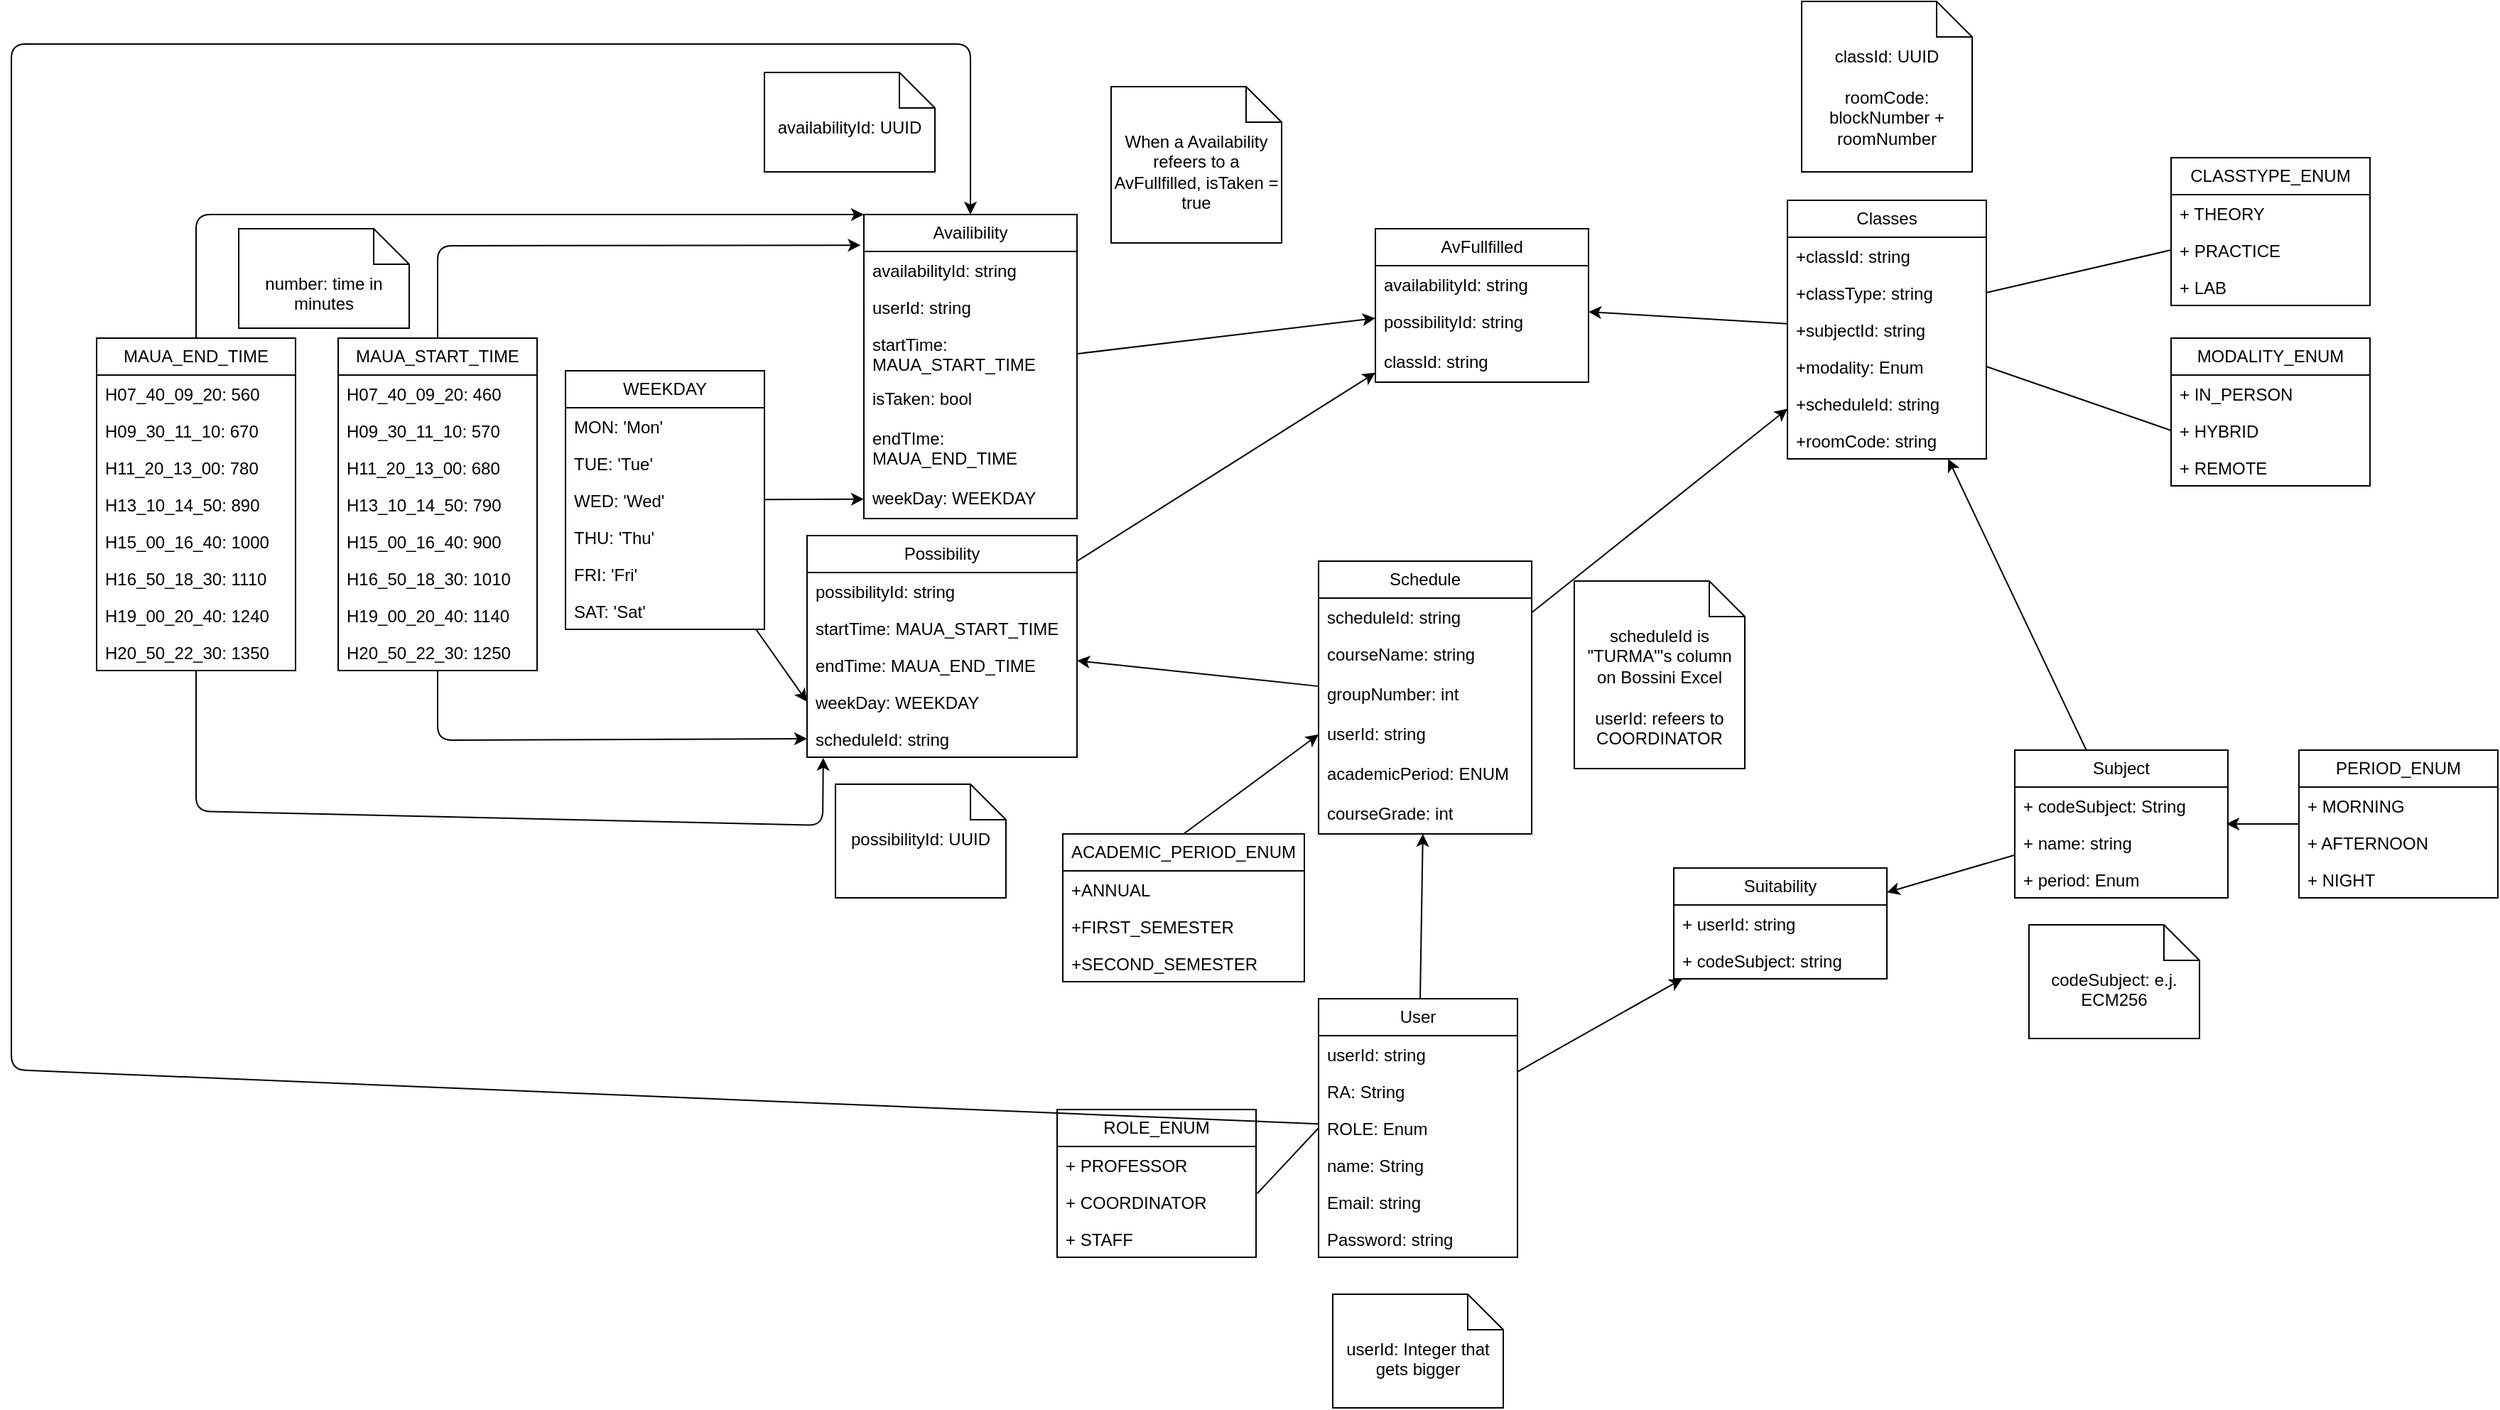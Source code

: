 <mxfile>
    <diagram name="Página-1" id="IHzaLdeOFtBkrN-kL38t">
        <mxGraphModel dx="1888" dy="1139" grid="1" gridSize="10" guides="1" tooltips="1" connect="1" arrows="1" fold="1" page="1" pageScale="1" pageWidth="827" pageHeight="1169" math="0" shadow="0">
            <root>
                <mxCell id="0"/>
                <mxCell id="1" parent="0"/>
                <mxCell id="19" style="edgeStyle=none;html=1;" parent="1" source="LT8aUoQQXbuHR3QGhIIL-1" target="QKernIM4GBBUuiEV-H7C-9" edge="1">
                    <mxGeometry relative="1" as="geometry">
                        <Array as="points">
                            <mxPoint x="-110" y="882"/>
                            <mxPoint x="-110" y="160"/>
                            <mxPoint x="565" y="160"/>
                        </Array>
                        <mxPoint x="580" y="150" as="targetPoint"/>
                    </mxGeometry>
                </mxCell>
                <mxCell id="51" style="edgeStyle=none;html=1;" parent="1" source="LT8aUoQQXbuHR3QGhIIL-1" target="23" edge="1">
                    <mxGeometry relative="1" as="geometry">
                        <mxPoint x="880" y="540" as="targetPoint"/>
                    </mxGeometry>
                </mxCell>
                <mxCell id="60" style="edgeStyle=none;html=1;endArrow=classic;endFill=1;" parent="1" source="LT8aUoQQXbuHR3QGhIIL-1" target="56" edge="1">
                    <mxGeometry relative="1" as="geometry"/>
                </mxCell>
                <mxCell id="LT8aUoQQXbuHR3QGhIIL-1" value="User" style="swimlane;fontStyle=0;childLayout=stackLayout;horizontal=1;startSize=26;fillColor=none;horizontalStack=0;resizeParent=1;resizeParentMax=0;resizeLast=0;collapsible=1;marginBottom=0;whiteSpace=wrap;html=1;" parent="1" vertex="1">
                    <mxGeometry x="810" y="832" width="140" height="182" as="geometry"/>
                </mxCell>
                <mxCell id="LT8aUoQQXbuHR3QGhIIL-3" value="userId: string" style="text;strokeColor=none;fillColor=none;align=left;verticalAlign=top;spacingLeft=4;spacingRight=4;overflow=hidden;rotatable=0;points=[[0,0.5],[1,0.5]];portConstraint=eastwest;whiteSpace=wrap;html=1;" parent="LT8aUoQQXbuHR3QGhIIL-1" vertex="1">
                    <mxGeometry y="26" width="140" height="26" as="geometry"/>
                </mxCell>
                <mxCell id="LT8aUoQQXbuHR3QGhIIL-4" value="RA: String" style="text;strokeColor=none;fillColor=none;align=left;verticalAlign=top;spacingLeft=4;spacingRight=4;overflow=hidden;rotatable=0;points=[[0,0.5],[1,0.5]];portConstraint=eastwest;whiteSpace=wrap;html=1;" parent="LT8aUoQQXbuHR3QGhIIL-1" vertex="1">
                    <mxGeometry y="52" width="140" height="26" as="geometry"/>
                </mxCell>
                <mxCell id="LT8aUoQQXbuHR3QGhIIL-25" value="ROLE: Enum" style="text;strokeColor=none;fillColor=none;align=left;verticalAlign=top;spacingLeft=4;spacingRight=4;overflow=hidden;rotatable=0;points=[[0,0.5],[1,0.5]];portConstraint=eastwest;whiteSpace=wrap;html=1;" parent="LT8aUoQQXbuHR3QGhIIL-1" vertex="1">
                    <mxGeometry y="78" width="140" height="26" as="geometry"/>
                </mxCell>
                <mxCell id="LT8aUoQQXbuHR3QGhIIL-37" value="name: String" style="text;strokeColor=none;fillColor=none;align=left;verticalAlign=top;spacingLeft=4;spacingRight=4;overflow=hidden;rotatable=0;points=[[0,0.5],[1,0.5]];portConstraint=eastwest;whiteSpace=wrap;html=1;" parent="LT8aUoQQXbuHR3QGhIIL-1" vertex="1">
                    <mxGeometry y="104" width="140" height="26" as="geometry"/>
                </mxCell>
                <mxCell id="LT8aUoQQXbuHR3QGhIIL-38" value="Email: string" style="text;strokeColor=none;fillColor=none;align=left;verticalAlign=top;spacingLeft=4;spacingRight=4;overflow=hidden;rotatable=0;points=[[0,0.5],[1,0.5]];portConstraint=eastwest;whiteSpace=wrap;html=1;" parent="LT8aUoQQXbuHR3QGhIIL-1" vertex="1">
                    <mxGeometry y="130" width="140" height="26" as="geometry"/>
                </mxCell>
                <mxCell id="LT8aUoQQXbuHR3QGhIIL-44" value="Password: string" style="text;strokeColor=none;fillColor=none;align=left;verticalAlign=top;spacingLeft=4;spacingRight=4;overflow=hidden;rotatable=0;points=[[0,0.5],[1,0.5]];portConstraint=eastwest;whiteSpace=wrap;html=1;" parent="LT8aUoQQXbuHR3QGhIIL-1" vertex="1">
                    <mxGeometry y="156" width="140" height="26" as="geometry"/>
                </mxCell>
                <mxCell id="55" style="edgeStyle=none;html=1;" parent="1" source="LT8aUoQQXbuHR3QGhIIL-17" target="LT8aUoQQXbuHR3QGhIIL-21" edge="1">
                    <mxGeometry relative="1" as="geometry"/>
                </mxCell>
                <mxCell id="LT8aUoQQXbuHR3QGhIIL-17" value="Subject" style="swimlane;fontStyle=0;childLayout=stackLayout;horizontal=1;startSize=26;fillColor=none;horizontalStack=0;resizeParent=1;resizeParentMax=0;resizeLast=0;collapsible=1;marginBottom=0;whiteSpace=wrap;html=1;" parent="1" vertex="1">
                    <mxGeometry x="1300" y="657" width="150" height="104" as="geometry"/>
                </mxCell>
                <mxCell id="LT8aUoQQXbuHR3QGhIIL-18" value="+ codeSubject: String" style="text;strokeColor=none;fillColor=none;align=left;verticalAlign=top;spacingLeft=4;spacingRight=4;overflow=hidden;rotatable=0;points=[[0,0.5],[1,0.5]];portConstraint=eastwest;whiteSpace=wrap;html=1;" parent="LT8aUoQQXbuHR3QGhIIL-17" vertex="1">
                    <mxGeometry y="26" width="150" height="26" as="geometry"/>
                </mxCell>
                <mxCell id="LT8aUoQQXbuHR3QGhIIL-19" value="+ name: string" style="text;strokeColor=none;fillColor=none;align=left;verticalAlign=top;spacingLeft=4;spacingRight=4;overflow=hidden;rotatable=0;points=[[0,0.5],[1,0.5]];portConstraint=eastwest;whiteSpace=wrap;html=1;" parent="LT8aUoQQXbuHR3QGhIIL-17" vertex="1">
                    <mxGeometry y="52" width="150" height="26" as="geometry"/>
                </mxCell>
                <mxCell id="7WcmVRJW85BS8sAUSwsT-3" value="+ period: Enum" style="text;strokeColor=none;fillColor=none;align=left;verticalAlign=top;spacingLeft=4;spacingRight=4;overflow=hidden;rotatable=0;points=[[0,0.5],[1,0.5]];portConstraint=eastwest;whiteSpace=wrap;html=1;" parent="LT8aUoQQXbuHR3QGhIIL-17" vertex="1">
                    <mxGeometry y="78" width="150" height="26" as="geometry"/>
                </mxCell>
                <mxCell id="46" style="edgeStyle=none;html=1;" parent="1" source="LT8aUoQQXbuHR3QGhIIL-21" target="34" edge="1">
                    <mxGeometry relative="1" as="geometry"/>
                </mxCell>
                <mxCell id="LT8aUoQQXbuHR3QGhIIL-21" value="Classes" style="swimlane;fontStyle=0;childLayout=stackLayout;horizontal=1;startSize=26;fillColor=none;horizontalStack=0;resizeParent=1;resizeParentMax=0;resizeLast=0;collapsible=1;marginBottom=0;whiteSpace=wrap;html=1;" parent="1" vertex="1">
                    <mxGeometry x="1140" y="270" width="140" height="182" as="geometry"/>
                </mxCell>
                <mxCell id="LT8aUoQQXbuHR3QGhIIL-22" value="+classId: string" style="text;strokeColor=none;fillColor=none;align=left;verticalAlign=top;spacingLeft=4;spacingRight=4;overflow=hidden;rotatable=0;points=[[0,0.5],[1,0.5]];portConstraint=eastwest;whiteSpace=wrap;html=1;" parent="LT8aUoQQXbuHR3QGhIIL-21" vertex="1">
                    <mxGeometry y="26" width="140" height="26" as="geometry"/>
                </mxCell>
                <mxCell id="LT8aUoQQXbuHR3QGhIIL-23" value="+classType: string" style="text;strokeColor=none;fillColor=none;align=left;verticalAlign=top;spacingLeft=4;spacingRight=4;overflow=hidden;rotatable=0;points=[[0,0.5],[1,0.5]];portConstraint=eastwest;whiteSpace=wrap;html=1;" parent="LT8aUoQQXbuHR3QGhIIL-21" vertex="1">
                    <mxGeometry y="52" width="140" height="26" as="geometry"/>
                </mxCell>
                <mxCell id="2" value="+subjectId: string" style="text;strokeColor=none;fillColor=none;align=left;verticalAlign=top;spacingLeft=4;spacingRight=4;overflow=hidden;rotatable=0;points=[[0,0.5],[1,0.5]];portConstraint=eastwest;whiteSpace=wrap;html=1;" parent="LT8aUoQQXbuHR3QGhIIL-21" vertex="1">
                    <mxGeometry y="78" width="140" height="26" as="geometry"/>
                </mxCell>
                <mxCell id="3" value="+modality: Enum" style="text;strokeColor=none;fillColor=none;align=left;verticalAlign=top;spacingLeft=4;spacingRight=4;overflow=hidden;rotatable=0;points=[[0,0.5],[1,0.5]];portConstraint=eastwest;whiteSpace=wrap;html=1;" parent="LT8aUoQQXbuHR3QGhIIL-21" vertex="1">
                    <mxGeometry y="104" width="140" height="26" as="geometry"/>
                </mxCell>
                <mxCell id="29" value="+scheduleId: string" style="text;strokeColor=none;fillColor=none;align=left;verticalAlign=top;spacingLeft=4;spacingRight=4;overflow=hidden;rotatable=0;points=[[0,0.5],[1,0.5]];portConstraint=eastwest;whiteSpace=wrap;html=1;" parent="LT8aUoQQXbuHR3QGhIIL-21" vertex="1">
                    <mxGeometry y="130" width="140" height="26" as="geometry"/>
                </mxCell>
                <mxCell id="62" value="+roomCode: string" style="text;strokeColor=none;fillColor=none;align=left;verticalAlign=top;spacingLeft=4;spacingRight=4;overflow=hidden;rotatable=0;points=[[0,0.5],[1,0.5]];portConstraint=eastwest;whiteSpace=wrap;html=1;" parent="LT8aUoQQXbuHR3QGhIIL-21" vertex="1">
                    <mxGeometry y="156" width="140" height="26" as="geometry"/>
                </mxCell>
                <mxCell id="LT8aUoQQXbuHR3QGhIIL-32" value="ROLE_ENUM" style="swimlane;fontStyle=0;childLayout=stackLayout;horizontal=1;startSize=26;fillColor=none;horizontalStack=0;resizeParent=1;resizeParentMax=0;resizeLast=0;collapsible=1;marginBottom=0;whiteSpace=wrap;html=1;" parent="1" vertex="1">
                    <mxGeometry x="626" y="910" width="140" height="104" as="geometry"/>
                </mxCell>
                <mxCell id="LT8aUoQQXbuHR3QGhIIL-33" value="+ PROFESSOR" style="text;strokeColor=none;fillColor=none;align=left;verticalAlign=top;spacingLeft=4;spacingRight=4;overflow=hidden;rotatable=0;points=[[0,0.5],[1,0.5]];portConstraint=eastwest;whiteSpace=wrap;html=1;" parent="LT8aUoQQXbuHR3QGhIIL-32" vertex="1">
                    <mxGeometry y="26" width="140" height="26" as="geometry"/>
                </mxCell>
                <mxCell id="LT8aUoQQXbuHR3QGhIIL-34" value="+ COORDINATOR" style="text;strokeColor=none;fillColor=none;align=left;verticalAlign=top;spacingLeft=4;spacingRight=4;overflow=hidden;rotatable=0;points=[[0,0.5],[1,0.5]];portConstraint=eastwest;whiteSpace=wrap;html=1;" parent="LT8aUoQQXbuHR3QGhIIL-32" vertex="1">
                    <mxGeometry y="52" width="140" height="26" as="geometry"/>
                </mxCell>
                <mxCell id="LT8aUoQQXbuHR3QGhIIL-35" value="+ STAFF" style="text;strokeColor=none;fillColor=none;align=left;verticalAlign=top;spacingLeft=4;spacingRight=4;overflow=hidden;rotatable=0;points=[[0,0.5],[1,0.5]];portConstraint=eastwest;whiteSpace=wrap;html=1;" parent="LT8aUoQQXbuHR3QGhIIL-32" vertex="1">
                    <mxGeometry y="78" width="140" height="26" as="geometry"/>
                </mxCell>
                <mxCell id="41" style="edgeStyle=none;html=1;" parent="1" source="QKernIM4GBBUuiEV-H7C-9" target="34" edge="1">
                    <mxGeometry relative="1" as="geometry"/>
                </mxCell>
                <mxCell id="QKernIM4GBBUuiEV-H7C-9" value="Availibility" style="swimlane;fontStyle=0;childLayout=stackLayout;horizontal=1;startSize=26;fillColor=none;horizontalStack=0;resizeParent=1;resizeParentMax=0;resizeLast=0;collapsible=1;marginBottom=0;whiteSpace=wrap;html=1;" parent="1" vertex="1">
                    <mxGeometry x="490" y="280" width="150" height="214" as="geometry">
                        <mxRectangle x="196" y="310" width="90" height="30" as="alternateBounds"/>
                    </mxGeometry>
                </mxCell>
                <mxCell id="104" value="availabilityId: string" style="text;strokeColor=none;fillColor=none;align=left;verticalAlign=top;spacingLeft=4;spacingRight=4;overflow=hidden;rotatable=0;points=[[0,0.5],[1,0.5]];portConstraint=eastwest;whiteSpace=wrap;html=1;" parent="QKernIM4GBBUuiEV-H7C-9" vertex="1">
                    <mxGeometry y="26" width="150" height="26" as="geometry"/>
                </mxCell>
                <mxCell id="QKernIM4GBBUuiEV-H7C-10" value="userId: string" style="text;strokeColor=none;fillColor=none;align=left;verticalAlign=top;spacingLeft=4;spacingRight=4;overflow=hidden;rotatable=0;points=[[0,0.5],[1,0.5]];portConstraint=eastwest;whiteSpace=wrap;html=1;" parent="QKernIM4GBBUuiEV-H7C-9" vertex="1">
                    <mxGeometry y="52" width="150" height="26" as="geometry"/>
                </mxCell>
                <mxCell id="QKernIM4GBBUuiEV-H7C-11" value="startTime: MAUA_START_TIME" style="text;strokeColor=none;fillColor=none;align=left;verticalAlign=top;spacingLeft=4;spacingRight=4;overflow=hidden;rotatable=0;points=[[0,0.5],[1,0.5]];portConstraint=eastwest;whiteSpace=wrap;html=1;" parent="QKernIM4GBBUuiEV-H7C-9" vertex="1">
                    <mxGeometry y="78" width="150" height="38" as="geometry"/>
                </mxCell>
                <mxCell id="20" value="isTaken: bool" style="text;strokeColor=none;fillColor=none;align=left;verticalAlign=top;spacingLeft=4;spacingRight=4;overflow=hidden;rotatable=0;points=[[0,0.5],[1,0.5]];portConstraint=eastwest;whiteSpace=wrap;html=1;" parent="QKernIM4GBBUuiEV-H7C-9" vertex="1">
                    <mxGeometry y="116" width="150" height="28" as="geometry"/>
                </mxCell>
                <mxCell id="64" value="endTIme: MAUA_END_TIME" style="text;strokeColor=none;fillColor=none;align=left;verticalAlign=top;spacingLeft=4;spacingRight=4;overflow=hidden;rotatable=0;points=[[0,0.5],[1,0.5]];portConstraint=eastwest;whiteSpace=wrap;html=1;" parent="QKernIM4GBBUuiEV-H7C-9" vertex="1">
                    <mxGeometry y="144" width="150" height="42" as="geometry"/>
                </mxCell>
                <mxCell id="65" value="weekDay: WEEKDAY" style="text;strokeColor=none;fillColor=none;align=left;verticalAlign=top;spacingLeft=4;spacingRight=4;overflow=hidden;rotatable=0;points=[[0,0.5],[1,0.5]];portConstraint=eastwest;whiteSpace=wrap;html=1;" parent="QKernIM4GBBUuiEV-H7C-9" vertex="1">
                    <mxGeometry y="186" width="150" height="28" as="geometry"/>
                </mxCell>
                <mxCell id="Jhc6XiXj05nsLunLRznl-2" value="" style="endArrow=none;html=1;rounded=0;entryX=0;entryY=0.5;entryDx=0;entryDy=0;exitX=1.006;exitY=0.275;exitDx=0;exitDy=0;exitPerimeter=0;" parent="1" source="LT8aUoQQXbuHR3QGhIIL-34" target="LT8aUoQQXbuHR3QGhIIL-25" edge="1">
                    <mxGeometry width="50" height="50" relative="1" as="geometry">
                        <mxPoint x="490" y="197" as="sourcePoint"/>
                        <mxPoint x="540" y="147" as="targetPoint"/>
                    </mxGeometry>
                </mxCell>
                <mxCell id="63" style="edgeStyle=none;html=1;endArrow=classic;endFill=1;" parent="1" source="LT8aUoQQXbuHR3QGhIIL-39" target="34" edge="1">
                    <mxGeometry relative="1" as="geometry"/>
                </mxCell>
                <mxCell id="LT8aUoQQXbuHR3QGhIIL-39" value="Possibility" style="swimlane;fontStyle=0;childLayout=stackLayout;horizontal=1;startSize=26;fillColor=none;horizontalStack=0;resizeParent=1;resizeParentMax=0;resizeLast=0;collapsible=1;marginBottom=0;whiteSpace=wrap;html=1;" parent="1" vertex="1">
                    <mxGeometry x="450" y="506" width="190" height="156" as="geometry"/>
                </mxCell>
                <mxCell id="LT8aUoQQXbuHR3QGhIIL-40" value="possibilityId: string" style="text;strokeColor=none;fillColor=none;align=left;verticalAlign=top;spacingLeft=4;spacingRight=4;overflow=hidden;rotatable=0;points=[[0,0.5],[1,0.5]];portConstraint=eastwest;whiteSpace=wrap;html=1;" parent="LT8aUoQQXbuHR3QGhIIL-39" vertex="1">
                    <mxGeometry y="26" width="190" height="26" as="geometry"/>
                </mxCell>
                <mxCell id="LT8aUoQQXbuHR3QGhIIL-41" value="startTime: MAUA_START_TIME" style="text;strokeColor=none;fillColor=none;align=left;verticalAlign=top;spacingLeft=4;spacingRight=4;overflow=hidden;rotatable=0;points=[[0,0.5],[1,0.5]];portConstraint=eastwest;whiteSpace=wrap;html=1;" parent="LT8aUoQQXbuHR3QGhIIL-39" vertex="1">
                    <mxGeometry y="52" width="190" height="26" as="geometry"/>
                </mxCell>
                <mxCell id="LT8aUoQQXbuHR3QGhIIL-42" value="endTime: MAUA_END_TIME" style="text;strokeColor=none;fillColor=none;align=left;verticalAlign=top;spacingLeft=4;spacingRight=4;overflow=hidden;rotatable=0;points=[[0,0.5],[1,0.5]];portConstraint=eastwest;whiteSpace=wrap;html=1;" parent="LT8aUoQQXbuHR3QGhIIL-39" vertex="1">
                    <mxGeometry y="78" width="190" height="26" as="geometry"/>
                </mxCell>
                <mxCell id="LT8aUoQQXbuHR3QGhIIL-46" value="weekDay: WEEKDAY" style="text;strokeColor=none;fillColor=none;align=left;verticalAlign=top;spacingLeft=4;spacingRight=4;overflow=hidden;rotatable=0;points=[[0,0.5],[1,0.5]];portConstraint=eastwest;whiteSpace=wrap;html=1;" parent="LT8aUoQQXbuHR3QGhIIL-39" vertex="1">
                    <mxGeometry y="104" width="190" height="26" as="geometry"/>
                </mxCell>
                <mxCell id="32" value="scheduleId: string" style="text;strokeColor=none;fillColor=none;align=left;verticalAlign=top;spacingLeft=4;spacingRight=4;overflow=hidden;rotatable=0;points=[[0,0.5],[1,0.5]];portConstraint=eastwest;whiteSpace=wrap;html=1;" parent="LT8aUoQQXbuHR3QGhIIL-39" vertex="1">
                    <mxGeometry y="130" width="190" height="26" as="geometry"/>
                </mxCell>
                <mxCell id="66" style="edgeStyle=none;html=1;endArrow=classic;endFill=1;" parent="1" source="LT8aUoQQXbuHR3QGhIIL-47" target="65" edge="1">
                    <mxGeometry relative="1" as="geometry"/>
                </mxCell>
                <mxCell id="67" style="edgeStyle=none;html=1;entryX=0;entryY=0.5;entryDx=0;entryDy=0;endArrow=classic;endFill=1;" parent="1" source="LT8aUoQQXbuHR3QGhIIL-47" target="LT8aUoQQXbuHR3QGhIIL-46" edge="1">
                    <mxGeometry relative="1" as="geometry"/>
                </mxCell>
                <mxCell id="LT8aUoQQXbuHR3QGhIIL-47" value="WEEKDAY" style="swimlane;fontStyle=0;childLayout=stackLayout;horizontal=1;startSize=26;fillColor=none;horizontalStack=0;resizeParent=1;resizeParentMax=0;resizeLast=0;collapsible=1;marginBottom=0;whiteSpace=wrap;html=1;" parent="1" vertex="1">
                    <mxGeometry x="280" y="390" width="140" height="182" as="geometry"/>
                </mxCell>
                <mxCell id="LT8aUoQQXbuHR3QGhIIL-48" value="MON: 'Mon'" style="text;strokeColor=none;fillColor=none;align=left;verticalAlign=top;spacingLeft=4;spacingRight=4;overflow=hidden;rotatable=0;points=[[0,0.5],[1,0.5]];portConstraint=eastwest;whiteSpace=wrap;html=1;" parent="LT8aUoQQXbuHR3QGhIIL-47" vertex="1">
                    <mxGeometry y="26" width="140" height="26" as="geometry"/>
                </mxCell>
                <mxCell id="LT8aUoQQXbuHR3QGhIIL-49" value="TUE: 'Tue'" style="text;strokeColor=none;fillColor=none;align=left;verticalAlign=top;spacingLeft=4;spacingRight=4;overflow=hidden;rotatable=0;points=[[0,0.5],[1,0.5]];portConstraint=eastwest;whiteSpace=wrap;html=1;" parent="LT8aUoQQXbuHR3QGhIIL-47" vertex="1">
                    <mxGeometry y="52" width="140" height="26" as="geometry"/>
                </mxCell>
                <mxCell id="LT8aUoQQXbuHR3QGhIIL-50" value="WED: 'Wed'" style="text;strokeColor=none;fillColor=none;align=left;verticalAlign=top;spacingLeft=4;spacingRight=4;overflow=hidden;rotatable=0;points=[[0,0.5],[1,0.5]];portConstraint=eastwest;whiteSpace=wrap;html=1;" parent="LT8aUoQQXbuHR3QGhIIL-47" vertex="1">
                    <mxGeometry y="78" width="140" height="26" as="geometry"/>
                </mxCell>
                <mxCell id="LT8aUoQQXbuHR3QGhIIL-51" value="THU: 'Thu'" style="text;strokeColor=none;fillColor=none;align=left;verticalAlign=top;spacingLeft=4;spacingRight=4;overflow=hidden;rotatable=0;points=[[0,0.5],[1,0.5]];portConstraint=eastwest;whiteSpace=wrap;html=1;" parent="LT8aUoQQXbuHR3QGhIIL-47" vertex="1">
                    <mxGeometry y="104" width="140" height="26" as="geometry"/>
                </mxCell>
                <mxCell id="LT8aUoQQXbuHR3QGhIIL-52" value="FRI: 'Fri'" style="text;strokeColor=none;fillColor=none;align=left;verticalAlign=top;spacingLeft=4;spacingRight=4;overflow=hidden;rotatable=0;points=[[0,0.5],[1,0.5]];portConstraint=eastwest;whiteSpace=wrap;html=1;" parent="LT8aUoQQXbuHR3QGhIIL-47" vertex="1">
                    <mxGeometry y="130" width="140" height="26" as="geometry"/>
                </mxCell>
                <mxCell id="LT8aUoQQXbuHR3QGhIIL-53" value="SAT: 'Sat'" style="text;strokeColor=none;fillColor=none;align=left;verticalAlign=top;spacingLeft=4;spacingRight=4;overflow=hidden;rotatable=0;points=[[0,0.5],[1,0.5]];portConstraint=eastwest;whiteSpace=wrap;html=1;" parent="LT8aUoQQXbuHR3QGhIIL-47" vertex="1">
                    <mxGeometry y="156" width="140" height="26" as="geometry"/>
                </mxCell>
                <mxCell id="8" style="edgeStyle=none;html=1;entryX=0.993;entryY=0;entryDx=0;entryDy=0;entryPerimeter=0;" parent="1" source="4" target="LT8aUoQQXbuHR3QGhIIL-19" edge="1">
                    <mxGeometry relative="1" as="geometry"/>
                </mxCell>
                <mxCell id="4" value="PERIOD_ENUM" style="swimlane;fontStyle=0;childLayout=stackLayout;horizontal=1;startSize=26;fillColor=none;horizontalStack=0;resizeParent=1;resizeParentMax=0;resizeLast=0;collapsible=1;marginBottom=0;whiteSpace=wrap;html=1;" parent="1" vertex="1">
                    <mxGeometry x="1500" y="657" width="140" height="104" as="geometry"/>
                </mxCell>
                <mxCell id="5" value="+ MORNING" style="text;strokeColor=none;fillColor=none;align=left;verticalAlign=top;spacingLeft=4;spacingRight=4;overflow=hidden;rotatable=0;points=[[0,0.5],[1,0.5]];portConstraint=eastwest;whiteSpace=wrap;html=1;" parent="4" vertex="1">
                    <mxGeometry y="26" width="140" height="26" as="geometry"/>
                </mxCell>
                <mxCell id="6" value="+ AFTERNOON" style="text;strokeColor=none;fillColor=none;align=left;verticalAlign=top;spacingLeft=4;spacingRight=4;overflow=hidden;rotatable=0;points=[[0,0.5],[1,0.5]];portConstraint=eastwest;whiteSpace=wrap;html=1;" parent="4" vertex="1">
                    <mxGeometry y="52" width="140" height="26" as="geometry"/>
                </mxCell>
                <mxCell id="7" value="+ NIGHT" style="text;strokeColor=none;fillColor=none;align=left;verticalAlign=top;spacingLeft=4;spacingRight=4;overflow=hidden;rotatable=0;points=[[0,0.5],[1,0.5]];portConstraint=eastwest;whiteSpace=wrap;html=1;" parent="4" vertex="1">
                    <mxGeometry y="78" width="140" height="26" as="geometry"/>
                </mxCell>
                <mxCell id="9" value="CLASSTYPE_ENUM" style="swimlane;fontStyle=0;childLayout=stackLayout;horizontal=1;startSize=26;fillColor=none;horizontalStack=0;resizeParent=1;resizeParentMax=0;resizeLast=0;collapsible=1;marginBottom=0;whiteSpace=wrap;html=1;" parent="1" vertex="1">
                    <mxGeometry x="1410" y="240" width="140" height="104" as="geometry"/>
                </mxCell>
                <mxCell id="10" value="+ THEORY&lt;span style=&quot;white-space: pre;&quot;&gt;&#9;&lt;/span&gt;" style="text;strokeColor=none;fillColor=none;align=left;verticalAlign=top;spacingLeft=4;spacingRight=4;overflow=hidden;rotatable=0;points=[[0,0.5],[1,0.5]];portConstraint=eastwest;whiteSpace=wrap;html=1;" parent="9" vertex="1">
                    <mxGeometry y="26" width="140" height="26" as="geometry"/>
                </mxCell>
                <mxCell id="11" value="+ PRACTICE" style="text;strokeColor=none;fillColor=none;align=left;verticalAlign=top;spacingLeft=4;spacingRight=4;overflow=hidden;rotatable=0;points=[[0,0.5],[1,0.5]];portConstraint=eastwest;whiteSpace=wrap;html=1;" parent="9" vertex="1">
                    <mxGeometry y="52" width="140" height="26" as="geometry"/>
                </mxCell>
                <mxCell id="12" value="+ LAB" style="text;strokeColor=none;fillColor=none;align=left;verticalAlign=top;spacingLeft=4;spacingRight=4;overflow=hidden;rotatable=0;points=[[0,0.5],[1,0.5]];portConstraint=eastwest;whiteSpace=wrap;html=1;" parent="9" vertex="1">
                    <mxGeometry y="78" width="140" height="26" as="geometry"/>
                </mxCell>
                <mxCell id="13" value="MODALITY_ENUM" style="swimlane;fontStyle=0;childLayout=stackLayout;horizontal=1;startSize=26;fillColor=none;horizontalStack=0;resizeParent=1;resizeParentMax=0;resizeLast=0;collapsible=1;marginBottom=0;whiteSpace=wrap;html=1;" parent="1" vertex="1">
                    <mxGeometry x="1410" y="367" width="140" height="104" as="geometry"/>
                </mxCell>
                <mxCell id="14" value="+ IN_PERSON" style="text;strokeColor=none;fillColor=none;align=left;verticalAlign=top;spacingLeft=4;spacingRight=4;overflow=hidden;rotatable=0;points=[[0,0.5],[1,0.5]];portConstraint=eastwest;whiteSpace=wrap;html=1;" parent="13" vertex="1">
                    <mxGeometry y="26" width="140" height="26" as="geometry"/>
                </mxCell>
                <mxCell id="15" value="+ HYBRID" style="text;strokeColor=none;fillColor=none;align=left;verticalAlign=top;spacingLeft=4;spacingRight=4;overflow=hidden;rotatable=0;points=[[0,0.5],[1,0.5]];portConstraint=eastwest;whiteSpace=wrap;html=1;" parent="13" vertex="1">
                    <mxGeometry y="52" width="140" height="26" as="geometry"/>
                </mxCell>
                <mxCell id="16" value="+ REMOTE" style="text;strokeColor=none;fillColor=none;align=left;verticalAlign=top;spacingLeft=4;spacingRight=4;overflow=hidden;rotatable=0;points=[[0,0.5],[1,0.5]];portConstraint=eastwest;whiteSpace=wrap;html=1;" parent="13" vertex="1">
                    <mxGeometry y="78" width="140" height="26" as="geometry"/>
                </mxCell>
                <mxCell id="17" style="edgeStyle=none;html=1;exitX=0;exitY=0.5;exitDx=0;exitDy=0;entryX=1;entryY=0.5;entryDx=0;entryDy=0;endArrow=none;endFill=0;" parent="1" source="11" target="LT8aUoQQXbuHR3QGhIIL-23" edge="1">
                    <mxGeometry relative="1" as="geometry">
                        <mxPoint x="1290" y="330" as="targetPoint"/>
                    </mxGeometry>
                </mxCell>
                <mxCell id="18" style="edgeStyle=none;html=1;exitX=0;exitY=0.5;exitDx=0;exitDy=0;entryX=1;entryY=0.5;entryDx=0;entryDy=0;endArrow=none;endFill=0;" parent="1" source="15" target="3" edge="1">
                    <mxGeometry relative="1" as="geometry"/>
                </mxCell>
                <mxCell id="31" style="edgeStyle=none;html=1;" parent="1" source="23" target="LT8aUoQQXbuHR3QGhIIL-21" edge="1">
                    <mxGeometry relative="1" as="geometry"/>
                </mxCell>
                <mxCell id="33" style="edgeStyle=none;html=1;" parent="1" source="23" target="LT8aUoQQXbuHR3QGhIIL-39" edge="1">
                    <mxGeometry relative="1" as="geometry"/>
                </mxCell>
                <mxCell id="23" value="Schedule" style="swimlane;fontStyle=0;childLayout=stackLayout;horizontal=1;startSize=26;fillColor=none;horizontalStack=0;resizeParent=1;resizeParentMax=0;resizeLast=0;collapsible=1;marginBottom=0;whiteSpace=wrap;html=1;" parent="1" vertex="1">
                    <mxGeometry x="810" y="524" width="150" height="192" as="geometry">
                        <mxRectangle x="196" y="310" width="90" height="30" as="alternateBounds"/>
                    </mxGeometry>
                </mxCell>
                <mxCell id="24" value="scheduleId: string&amp;nbsp;" style="text;strokeColor=none;fillColor=none;align=left;verticalAlign=top;spacingLeft=4;spacingRight=4;overflow=hidden;rotatable=0;points=[[0,0.5],[1,0.5]];portConstraint=eastwest;whiteSpace=wrap;html=1;" parent="23" vertex="1">
                    <mxGeometry y="26" width="150" height="26" as="geometry"/>
                </mxCell>
                <mxCell id="25" value="courseName: string" style="text;strokeColor=none;fillColor=none;align=left;verticalAlign=top;spacingLeft=4;spacingRight=4;overflow=hidden;rotatable=0;points=[[0,0.5],[1,0.5]];portConstraint=eastwest;whiteSpace=wrap;html=1;" parent="23" vertex="1">
                    <mxGeometry y="52" width="150" height="28" as="geometry"/>
                </mxCell>
                <mxCell id="26" value="groupNumber: int" style="text;strokeColor=none;fillColor=none;align=left;verticalAlign=top;spacingLeft=4;spacingRight=4;overflow=hidden;rotatable=0;points=[[0,0.5],[1,0.5]];portConstraint=eastwest;whiteSpace=wrap;html=1;" parent="23" vertex="1">
                    <mxGeometry y="80" width="150" height="28" as="geometry"/>
                </mxCell>
                <mxCell id="52" value="userId: string" style="text;strokeColor=none;fillColor=none;align=left;verticalAlign=top;spacingLeft=4;spacingRight=4;overflow=hidden;rotatable=0;points=[[0,0.5],[1,0.5]];portConstraint=eastwest;whiteSpace=wrap;html=1;" parent="23" vertex="1">
                    <mxGeometry y="108" width="150" height="28" as="geometry"/>
                </mxCell>
                <mxCell id="114" value="academicPeriod: ENUM" style="text;strokeColor=none;fillColor=none;align=left;verticalAlign=top;spacingLeft=4;spacingRight=4;overflow=hidden;rotatable=0;points=[[0,0.5],[1,0.5]];portConstraint=eastwest;whiteSpace=wrap;html=1;" parent="23" vertex="1">
                    <mxGeometry y="136" width="150" height="28" as="geometry"/>
                </mxCell>
                <mxCell id="115" value="courseGrade: int" style="text;strokeColor=none;fillColor=none;align=left;verticalAlign=top;spacingLeft=4;spacingRight=4;overflow=hidden;rotatable=0;points=[[0,0.5],[1,0.5]];portConstraint=eastwest;whiteSpace=wrap;html=1;" parent="23" vertex="1">
                    <mxGeometry y="164" width="150" height="28" as="geometry"/>
                </mxCell>
                <mxCell id="27" value="scheduleId is &quot;TURMA&quot;'s column on Bossini Excel&lt;br&gt;&lt;br&gt;userId: refeers to COORDINATOR" style="shape=note2;boundedLbl=1;whiteSpace=wrap;html=1;size=25;verticalAlign=top;align=center;" parent="1" vertex="1">
                    <mxGeometry x="990" y="538" width="120" height="132" as="geometry"/>
                </mxCell>
                <mxCell id="34" value="AvFullfilled" style="swimlane;fontStyle=0;childLayout=stackLayout;horizontal=1;startSize=26;fillColor=none;horizontalStack=0;resizeParent=1;resizeParentMax=0;resizeLast=0;collapsible=1;marginBottom=0;whiteSpace=wrap;html=1;" parent="1" vertex="1">
                    <mxGeometry x="850" y="290" width="150" height="108" as="geometry">
                        <mxRectangle x="196" y="310" width="90" height="30" as="alternateBounds"/>
                    </mxGeometry>
                </mxCell>
                <mxCell id="35" value="availabilityId: string" style="text;strokeColor=none;fillColor=none;align=left;verticalAlign=top;spacingLeft=4;spacingRight=4;overflow=hidden;rotatable=0;points=[[0,0.5],[1,0.5]];portConstraint=eastwest;whiteSpace=wrap;html=1;" parent="34" vertex="1">
                    <mxGeometry y="26" width="150" height="26" as="geometry"/>
                </mxCell>
                <mxCell id="36" value="possibilityId: string" style="text;strokeColor=none;fillColor=none;align=left;verticalAlign=top;spacingLeft=4;spacingRight=4;overflow=hidden;rotatable=0;points=[[0,0.5],[1,0.5]];portConstraint=eastwest;whiteSpace=wrap;html=1;" parent="34" vertex="1">
                    <mxGeometry y="52" width="150" height="28" as="geometry"/>
                </mxCell>
                <mxCell id="37" value="classId: string" style="text;strokeColor=none;fillColor=none;align=left;verticalAlign=top;spacingLeft=4;spacingRight=4;overflow=hidden;rotatable=0;points=[[0,0.5],[1,0.5]];portConstraint=eastwest;whiteSpace=wrap;html=1;" parent="34" vertex="1">
                    <mxGeometry y="80" width="150" height="28" as="geometry"/>
                </mxCell>
                <mxCell id="45" value="When a Availability refeers to a AvFullfilled, isTaken = true" style="shape=note2;boundedLbl=1;whiteSpace=wrap;html=1;size=25;verticalAlign=top;align=center;" parent="1" vertex="1">
                    <mxGeometry x="664" y="190" width="120" height="110" as="geometry"/>
                </mxCell>
                <mxCell id="47" value="userId: Integer that gets bigger" style="shape=note2;boundedLbl=1;whiteSpace=wrap;html=1;size=25;verticalAlign=top;align=center;" parent="1" vertex="1">
                    <mxGeometry x="820" y="1040" width="120" height="80" as="geometry"/>
                </mxCell>
                <mxCell id="48" value="possibilityId: UUID" style="shape=note2;boundedLbl=1;whiteSpace=wrap;html=1;size=25;verticalAlign=top;align=center;" parent="1" vertex="1">
                    <mxGeometry x="470" y="681" width="120" height="80" as="geometry"/>
                </mxCell>
                <mxCell id="49" value="classId: UUID&lt;br&gt;&lt;br&gt;roomCode: blockNumber + roomNumber" style="shape=note2;boundedLbl=1;whiteSpace=wrap;html=1;size=25;verticalAlign=top;align=center;" parent="1" vertex="1">
                    <mxGeometry x="1150" y="130" width="120" height="120" as="geometry"/>
                </mxCell>
                <mxCell id="50" value="codeSubject: e.j. ECM256" style="shape=note2;boundedLbl=1;whiteSpace=wrap;html=1;size=25;verticalAlign=top;align=center;" parent="1" vertex="1">
                    <mxGeometry x="1310" y="780" width="120" height="80" as="geometry"/>
                </mxCell>
                <mxCell id="56" value="Suitability" style="swimlane;fontStyle=0;childLayout=stackLayout;horizontal=1;startSize=26;fillColor=none;horizontalStack=0;resizeParent=1;resizeParentMax=0;resizeLast=0;collapsible=1;marginBottom=0;whiteSpace=wrap;html=1;" parent="1" vertex="1">
                    <mxGeometry x="1060" y="740" width="150" height="78" as="geometry"/>
                </mxCell>
                <mxCell id="58" value="+ userId: string" style="text;strokeColor=none;fillColor=none;align=left;verticalAlign=top;spacingLeft=4;spacingRight=4;overflow=hidden;rotatable=0;points=[[0,0.5],[1,0.5]];portConstraint=eastwest;whiteSpace=wrap;html=1;" parent="56" vertex="1">
                    <mxGeometry y="26" width="150" height="26" as="geometry"/>
                </mxCell>
                <mxCell id="59" value="+ codeSubject: string" style="text;strokeColor=none;fillColor=none;align=left;verticalAlign=top;spacingLeft=4;spacingRight=4;overflow=hidden;rotatable=0;points=[[0,0.5],[1,0.5]];portConstraint=eastwest;whiteSpace=wrap;html=1;" parent="56" vertex="1">
                    <mxGeometry y="52" width="150" height="26" as="geometry"/>
                </mxCell>
                <mxCell id="61" style="edgeStyle=none;html=1;endArrow=classic;endFill=1;" parent="1" source="LT8aUoQQXbuHR3QGhIIL-17" target="56" edge="1">
                    <mxGeometry relative="1" as="geometry">
                        <mxPoint x="1340" y="700" as="sourcePoint"/>
                    </mxGeometry>
                </mxCell>
                <mxCell id="75" style="edgeStyle=none;html=1;endArrow=classic;endFill=1;entryX=-0.015;entryY=0.101;entryDx=0;entryDy=0;entryPerimeter=0;" parent="1" source="68" target="QKernIM4GBBUuiEV-H7C-9" edge="1">
                    <mxGeometry relative="1" as="geometry">
                        <Array as="points">
                            <mxPoint x="190" y="302"/>
                        </Array>
                    </mxGeometry>
                </mxCell>
                <mxCell id="90" style="edgeStyle=none;html=1;endArrow=classic;endFill=1;entryX=0;entryY=0.5;entryDx=0;entryDy=0;" parent="1" source="68" target="32" edge="1">
                    <mxGeometry relative="1" as="geometry">
                        <Array as="points">
                            <mxPoint x="190" y="650"/>
                        </Array>
                    </mxGeometry>
                </mxCell>
                <mxCell id="68" value="MAUA_START_TIME" style="swimlane;fontStyle=0;childLayout=stackLayout;horizontal=1;startSize=26;fillColor=none;horizontalStack=0;resizeParent=1;resizeParentMax=0;resizeLast=0;collapsible=1;marginBottom=0;whiteSpace=wrap;html=1;" parent="1" vertex="1">
                    <mxGeometry x="120" y="367" width="140" height="234" as="geometry"/>
                </mxCell>
                <mxCell id="113" value="H07_40_09_20: 460" style="text;strokeColor=none;fillColor=none;align=left;verticalAlign=top;spacingLeft=4;spacingRight=4;overflow=hidden;rotatable=0;points=[[0,0.5],[1,0.5]];portConstraint=eastwest;whiteSpace=wrap;html=1;" parent="68" vertex="1">
                    <mxGeometry y="26" width="140" height="26" as="geometry"/>
                </mxCell>
                <mxCell id="112" value="H09_30_11_10: 570" style="text;strokeColor=none;fillColor=none;align=left;verticalAlign=top;spacingLeft=4;spacingRight=4;overflow=hidden;rotatable=0;points=[[0,0.5],[1,0.5]];portConstraint=eastwest;whiteSpace=wrap;html=1;" parent="68" vertex="1">
                    <mxGeometry y="52" width="140" height="26" as="geometry"/>
                </mxCell>
                <mxCell id="111" value="H11_20_13_00: 680" style="text;strokeColor=none;fillColor=none;align=left;verticalAlign=top;spacingLeft=4;spacingRight=4;overflow=hidden;rotatable=0;points=[[0,0.5],[1,0.5]];portConstraint=eastwest;whiteSpace=wrap;html=1;" parent="68" vertex="1">
                    <mxGeometry y="78" width="140" height="26" as="geometry"/>
                </mxCell>
                <mxCell id="89" value="H13_10_14_50: 790" style="text;strokeColor=none;fillColor=none;align=left;verticalAlign=top;spacingLeft=4;spacingRight=4;overflow=hidden;rotatable=0;points=[[0,0.5],[1,0.5]];portConstraint=eastwest;whiteSpace=wrap;html=1;" parent="68" vertex="1">
                    <mxGeometry y="104" width="140" height="26" as="geometry"/>
                </mxCell>
                <mxCell id="73" value="H15_00_16_40: 900" style="text;strokeColor=none;fillColor=none;align=left;verticalAlign=top;spacingLeft=4;spacingRight=4;overflow=hidden;rotatable=0;points=[[0,0.5],[1,0.5]];portConstraint=eastwest;whiteSpace=wrap;html=1;" parent="68" vertex="1">
                    <mxGeometry y="130" width="140" height="26" as="geometry"/>
                </mxCell>
                <mxCell id="74" value="H16_50_18_30: 1010" style="text;strokeColor=none;fillColor=none;align=left;verticalAlign=top;spacingLeft=4;spacingRight=4;overflow=hidden;rotatable=0;points=[[0,0.5],[1,0.5]];portConstraint=eastwest;whiteSpace=wrap;html=1;" parent="68" vertex="1">
                    <mxGeometry y="156" width="140" height="26" as="geometry"/>
                </mxCell>
                <mxCell id="77" value="H19_00_20_40: 1140" style="text;strokeColor=none;fillColor=none;align=left;verticalAlign=top;spacingLeft=4;spacingRight=4;overflow=hidden;rotatable=0;points=[[0,0.5],[1,0.5]];portConstraint=eastwest;whiteSpace=wrap;html=1;" parent="68" vertex="1">
                    <mxGeometry y="182" width="140" height="26" as="geometry"/>
                </mxCell>
                <mxCell id="78" value="H20_50_22_30: 1250" style="text;strokeColor=none;fillColor=none;align=left;verticalAlign=top;spacingLeft=4;spacingRight=4;overflow=hidden;rotatable=0;points=[[0,0.5],[1,0.5]];portConstraint=eastwest;whiteSpace=wrap;html=1;" parent="68" vertex="1">
                    <mxGeometry y="208" width="140" height="26" as="geometry"/>
                </mxCell>
                <mxCell id="82" value="number: time in minutes" style="shape=note2;boundedLbl=1;whiteSpace=wrap;html=1;size=25;verticalAlign=top;align=center;" parent="1" vertex="1">
                    <mxGeometry x="50" y="290" width="120" height="70" as="geometry"/>
                </mxCell>
                <mxCell id="101" style="edgeStyle=none;html=1;entryX=0.06;entryY=1.017;entryDx=0;entryDy=0;entryPerimeter=0;fontColor=none;endArrow=classic;endFill=1;" parent="1" source="91" target="32" edge="1">
                    <mxGeometry relative="1" as="geometry">
                        <Array as="points">
                            <mxPoint x="20" y="700"/>
                            <mxPoint x="461" y="710"/>
                        </Array>
                    </mxGeometry>
                </mxCell>
                <mxCell id="102" style="edgeStyle=none;html=1;entryX=0;entryY=0;entryDx=0;entryDy=0;fontColor=none;endArrow=classic;endFill=1;" parent="1" source="91" target="QKernIM4GBBUuiEV-H7C-9" edge="1">
                    <mxGeometry relative="1" as="geometry">
                        <Array as="points">
                            <mxPoint x="20" y="280"/>
                        </Array>
                    </mxGeometry>
                </mxCell>
                <mxCell id="91" value="MAUA_END_TIME" style="swimlane;fontStyle=0;childLayout=stackLayout;horizontal=1;startSize=26;fillColor=none;horizontalStack=0;resizeParent=1;resizeParentMax=0;resizeLast=0;collapsible=1;marginBottom=0;whiteSpace=wrap;html=1;" parent="1" vertex="1">
                    <mxGeometry x="-50" y="367" width="140" height="234" as="geometry"/>
                </mxCell>
                <mxCell id="110" value="H07_40_09_20: 560" style="text;strokeColor=none;fillColor=none;align=left;verticalAlign=top;spacingLeft=4;spacingRight=4;overflow=hidden;rotatable=0;points=[[0,0.5],[1,0.5]];portConstraint=eastwest;whiteSpace=wrap;html=1;" parent="91" vertex="1">
                    <mxGeometry y="26" width="140" height="26" as="geometry"/>
                </mxCell>
                <mxCell id="109" value="H09_30_11_10: 670" style="text;strokeColor=none;fillColor=none;align=left;verticalAlign=top;spacingLeft=4;spacingRight=4;overflow=hidden;rotatable=0;points=[[0,0.5],[1,0.5]];portConstraint=eastwest;whiteSpace=wrap;html=1;" parent="91" vertex="1">
                    <mxGeometry y="52" width="140" height="26" as="geometry"/>
                </mxCell>
                <mxCell id="108" value="H11_20_13_00: 780" style="text;strokeColor=none;fillColor=none;align=left;verticalAlign=top;spacingLeft=4;spacingRight=4;overflow=hidden;rotatable=0;points=[[0,0.5],[1,0.5]];portConstraint=eastwest;whiteSpace=wrap;html=1;" parent="91" vertex="1">
                    <mxGeometry y="78" width="140" height="26" as="geometry"/>
                </mxCell>
                <mxCell id="95" value="H13_10_14_50: 890" style="text;strokeColor=none;fillColor=none;align=left;verticalAlign=top;spacingLeft=4;spacingRight=4;overflow=hidden;rotatable=0;points=[[0,0.5],[1,0.5]];portConstraint=eastwest;whiteSpace=wrap;html=1;" parent="91" vertex="1">
                    <mxGeometry y="104" width="140" height="26" as="geometry"/>
                </mxCell>
                <mxCell id="96" value="H15_00_16_40: 1000" style="text;strokeColor=none;fillColor=none;align=left;verticalAlign=top;spacingLeft=4;spacingRight=4;overflow=hidden;rotatable=0;points=[[0,0.5],[1,0.5]];portConstraint=eastwest;whiteSpace=wrap;html=1;" parent="91" vertex="1">
                    <mxGeometry y="130" width="140" height="26" as="geometry"/>
                </mxCell>
                <mxCell id="97" value="H16_50_18_30: 1110" style="text;strokeColor=none;fillColor=none;align=left;verticalAlign=top;spacingLeft=4;spacingRight=4;overflow=hidden;rotatable=0;points=[[0,0.5],[1,0.5]];portConstraint=eastwest;whiteSpace=wrap;html=1;" parent="91" vertex="1">
                    <mxGeometry y="156" width="140" height="26" as="geometry"/>
                </mxCell>
                <mxCell id="98" value="H19_00_20_40: 1240" style="text;strokeColor=none;fillColor=none;align=left;verticalAlign=top;spacingLeft=4;spacingRight=4;overflow=hidden;rotatable=0;points=[[0,0.5],[1,0.5]];portConstraint=eastwest;whiteSpace=wrap;html=1;" parent="91" vertex="1">
                    <mxGeometry y="182" width="140" height="26" as="geometry"/>
                </mxCell>
                <mxCell id="99" value="H20_50_22_30: 1350" style="text;strokeColor=none;fillColor=none;align=left;verticalAlign=top;spacingLeft=4;spacingRight=4;overflow=hidden;rotatable=0;points=[[0,0.5],[1,0.5]];portConstraint=eastwest;whiteSpace=wrap;html=1;" parent="91" vertex="1">
                    <mxGeometry y="208" width="140" height="26" as="geometry"/>
                </mxCell>
                <mxCell id="106" value="availabilityId: UUID" style="shape=note2;boundedLbl=1;whiteSpace=wrap;html=1;size=25;verticalAlign=top;align=center;" parent="1" vertex="1">
                    <mxGeometry x="420" y="180" width="120" height="70" as="geometry"/>
                </mxCell>
                <mxCell id="121" style="edgeStyle=none;html=1;exitX=0.5;exitY=0;exitDx=0;exitDy=0;entryX=0;entryY=0.5;entryDx=0;entryDy=0;" parent="1" source="116" target="52" edge="1">
                    <mxGeometry relative="1" as="geometry"/>
                </mxCell>
                <mxCell id="116" value="ACADEMIC_PERIOD_ENUM" style="swimlane;fontStyle=0;childLayout=stackLayout;horizontal=1;startSize=26;fillColor=none;horizontalStack=0;resizeParent=1;resizeParentMax=0;resizeLast=0;collapsible=1;marginBottom=0;whiteSpace=wrap;html=1;" parent="1" vertex="1">
                    <mxGeometry x="630" y="716" width="170" height="104" as="geometry"/>
                </mxCell>
                <mxCell id="118" value="+ANNUAL" style="text;strokeColor=none;fillColor=none;align=left;verticalAlign=top;spacingLeft=4;spacingRight=4;overflow=hidden;rotatable=0;points=[[0,0.5],[1,0.5]];portConstraint=eastwest;whiteSpace=wrap;html=1;" parent="116" vertex="1">
                    <mxGeometry y="26" width="170" height="26" as="geometry"/>
                </mxCell>
                <mxCell id="119" value="+FIRST_SEMESTER" style="text;strokeColor=none;fillColor=none;align=left;verticalAlign=top;spacingLeft=4;spacingRight=4;overflow=hidden;rotatable=0;points=[[0,0.5],[1,0.5]];portConstraint=eastwest;whiteSpace=wrap;html=1;" parent="116" vertex="1">
                    <mxGeometry y="52" width="170" height="26" as="geometry"/>
                </mxCell>
                <mxCell id="120" value="+SECOND_SEMESTER" style="text;strokeColor=none;fillColor=none;align=left;verticalAlign=top;spacingLeft=4;spacingRight=4;overflow=hidden;rotatable=0;points=[[0,0.5],[1,0.5]];portConstraint=eastwest;whiteSpace=wrap;html=1;" parent="116" vertex="1">
                    <mxGeometry y="78" width="170" height="26" as="geometry"/>
                </mxCell>
            </root>
        </mxGraphModel>
    </diagram>
</mxfile>